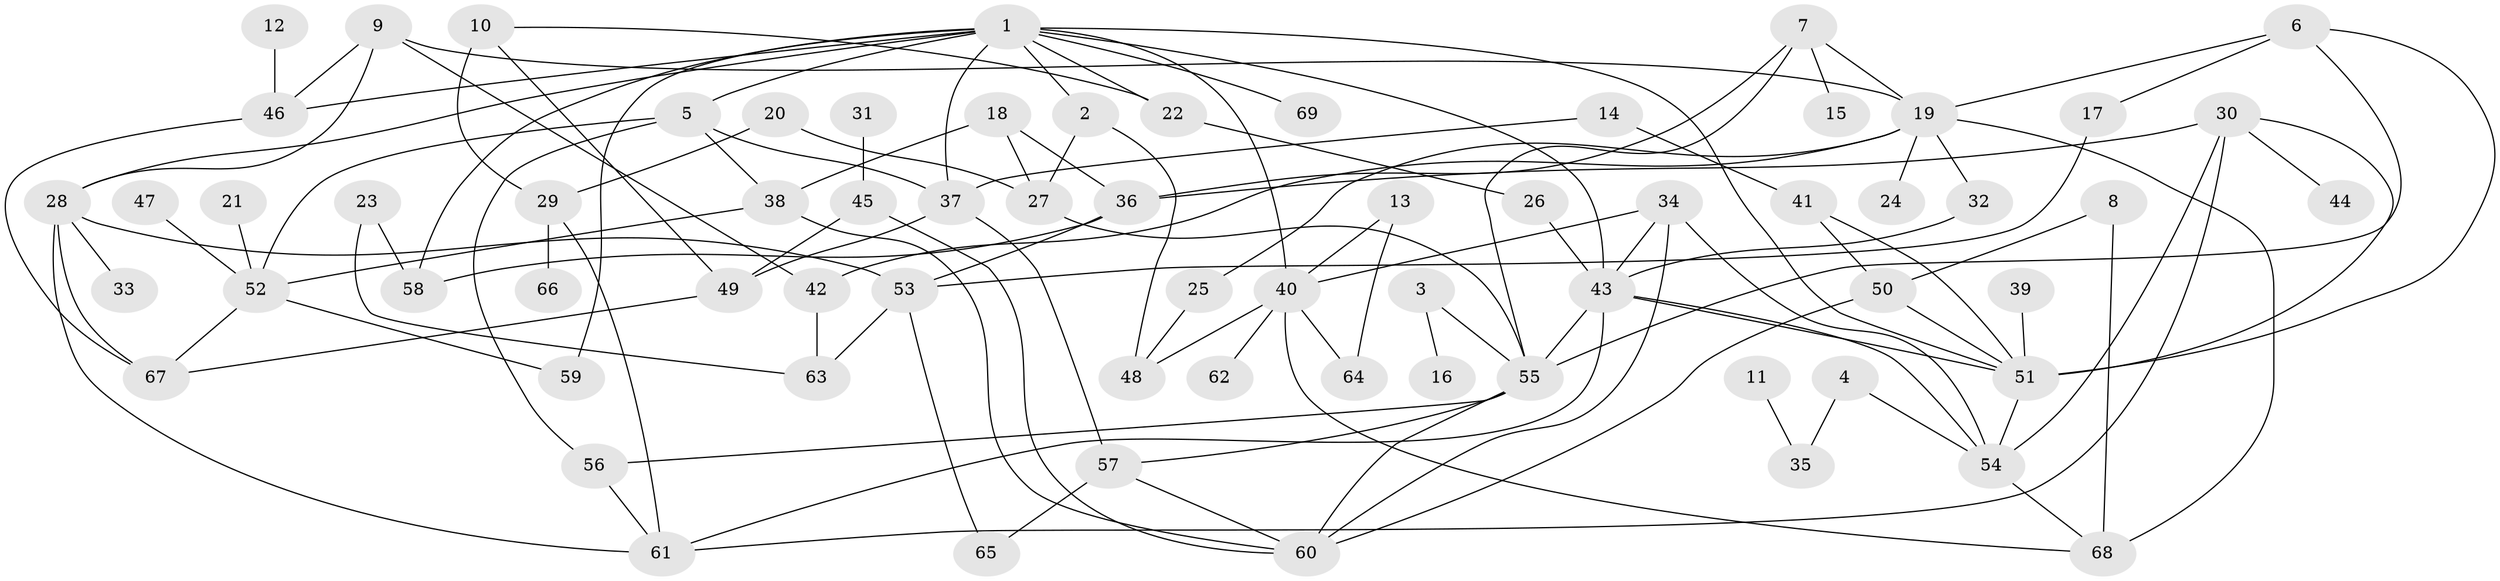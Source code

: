// original degree distribution, {4: 0.17518248175182483, 6: 0.0364963503649635, 5: 0.029197080291970802, 8: 0.014598540145985401, 7: 0.0072992700729927005, 3: 0.2116788321167883, 2: 0.35036496350364965, 1: 0.17518248175182483}
// Generated by graph-tools (version 1.1) at 2025/25/03/09/25 03:25:26]
// undirected, 69 vertices, 117 edges
graph export_dot {
graph [start="1"]
  node [color=gray90,style=filled];
  1;
  2;
  3;
  4;
  5;
  6;
  7;
  8;
  9;
  10;
  11;
  12;
  13;
  14;
  15;
  16;
  17;
  18;
  19;
  20;
  21;
  22;
  23;
  24;
  25;
  26;
  27;
  28;
  29;
  30;
  31;
  32;
  33;
  34;
  35;
  36;
  37;
  38;
  39;
  40;
  41;
  42;
  43;
  44;
  45;
  46;
  47;
  48;
  49;
  50;
  51;
  52;
  53;
  54;
  55;
  56;
  57;
  58;
  59;
  60;
  61;
  62;
  63;
  64;
  65;
  66;
  67;
  68;
  69;
  1 -- 2 [weight=1.0];
  1 -- 5 [weight=1.0];
  1 -- 22 [weight=1.0];
  1 -- 28 [weight=1.0];
  1 -- 37 [weight=1.0];
  1 -- 40 [weight=1.0];
  1 -- 43 [weight=1.0];
  1 -- 46 [weight=1.0];
  1 -- 51 [weight=1.0];
  1 -- 58 [weight=1.0];
  1 -- 59 [weight=1.0];
  1 -- 69 [weight=1.0];
  2 -- 27 [weight=1.0];
  2 -- 48 [weight=1.0];
  3 -- 16 [weight=1.0];
  3 -- 55 [weight=1.0];
  4 -- 35 [weight=1.0];
  4 -- 54 [weight=1.0];
  5 -- 37 [weight=1.0];
  5 -- 38 [weight=1.0];
  5 -- 52 [weight=1.0];
  5 -- 56 [weight=1.0];
  6 -- 17 [weight=1.0];
  6 -- 19 [weight=1.0];
  6 -- 51 [weight=1.0];
  6 -- 55 [weight=1.0];
  7 -- 15 [weight=1.0];
  7 -- 19 [weight=1.0];
  7 -- 36 [weight=1.0];
  7 -- 55 [weight=1.0];
  8 -- 50 [weight=1.0];
  8 -- 68 [weight=1.0];
  9 -- 19 [weight=1.0];
  9 -- 28 [weight=1.0];
  9 -- 42 [weight=1.0];
  9 -- 46 [weight=1.0];
  10 -- 22 [weight=1.0];
  10 -- 29 [weight=1.0];
  10 -- 49 [weight=1.0];
  11 -- 35 [weight=1.0];
  12 -- 46 [weight=1.0];
  13 -- 40 [weight=1.0];
  13 -- 64 [weight=1.0];
  14 -- 37 [weight=1.0];
  14 -- 41 [weight=1.0];
  17 -- 53 [weight=1.0];
  18 -- 27 [weight=1.0];
  18 -- 36 [weight=1.0];
  18 -- 38 [weight=1.0];
  19 -- 24 [weight=1.0];
  19 -- 25 [weight=1.0];
  19 -- 32 [weight=1.0];
  19 -- 42 [weight=1.0];
  19 -- 68 [weight=1.0];
  20 -- 27 [weight=1.0];
  20 -- 29 [weight=1.0];
  21 -- 52 [weight=1.0];
  22 -- 26 [weight=1.0];
  23 -- 58 [weight=1.0];
  23 -- 63 [weight=1.0];
  25 -- 48 [weight=1.0];
  26 -- 43 [weight=1.0];
  27 -- 55 [weight=1.0];
  28 -- 33 [weight=1.0];
  28 -- 53 [weight=1.0];
  28 -- 61 [weight=1.0];
  28 -- 67 [weight=1.0];
  29 -- 61 [weight=1.0];
  29 -- 66 [weight=1.0];
  30 -- 36 [weight=1.0];
  30 -- 44 [weight=1.0];
  30 -- 51 [weight=1.0];
  30 -- 54 [weight=1.0];
  30 -- 61 [weight=1.0];
  31 -- 45 [weight=1.0];
  32 -- 43 [weight=1.0];
  34 -- 40 [weight=1.0];
  34 -- 43 [weight=1.0];
  34 -- 54 [weight=1.0];
  34 -- 60 [weight=1.0];
  36 -- 53 [weight=1.0];
  36 -- 58 [weight=1.0];
  37 -- 49 [weight=1.0];
  37 -- 57 [weight=1.0];
  38 -- 52 [weight=1.0];
  38 -- 60 [weight=1.0];
  39 -- 51 [weight=1.0];
  40 -- 48 [weight=1.0];
  40 -- 62 [weight=1.0];
  40 -- 64 [weight=1.0];
  40 -- 68 [weight=1.0];
  41 -- 50 [weight=1.0];
  41 -- 51 [weight=1.0];
  42 -- 63 [weight=2.0];
  43 -- 51 [weight=1.0];
  43 -- 54 [weight=1.0];
  43 -- 55 [weight=1.0];
  43 -- 61 [weight=1.0];
  45 -- 49 [weight=2.0];
  45 -- 60 [weight=1.0];
  46 -- 67 [weight=1.0];
  47 -- 52 [weight=1.0];
  49 -- 67 [weight=1.0];
  50 -- 51 [weight=1.0];
  50 -- 60 [weight=1.0];
  51 -- 54 [weight=1.0];
  52 -- 59 [weight=1.0];
  52 -- 67 [weight=1.0];
  53 -- 63 [weight=1.0];
  53 -- 65 [weight=1.0];
  54 -- 68 [weight=1.0];
  55 -- 56 [weight=2.0];
  55 -- 57 [weight=1.0];
  55 -- 60 [weight=1.0];
  56 -- 61 [weight=1.0];
  57 -- 60 [weight=1.0];
  57 -- 65 [weight=1.0];
}
